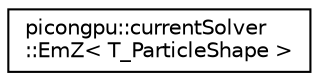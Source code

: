 digraph "Graphical Class Hierarchy"
{
 // LATEX_PDF_SIZE
  edge [fontname="Helvetica",fontsize="10",labelfontname="Helvetica",labelfontsize="10"];
  node [fontname="Helvetica",fontsize="10",shape=record];
  rankdir="LR";
  Node0 [label="picongpu::currentSolver\l::EmZ\< T_ParticleShape \>",height=0.2,width=0.4,color="black", fillcolor="white", style="filled",URL="$structpicongpu_1_1current_solver_1_1_em_z.html",tooltip="EmZ (Esirkepov meets ZigZag) current deposition."];
}
